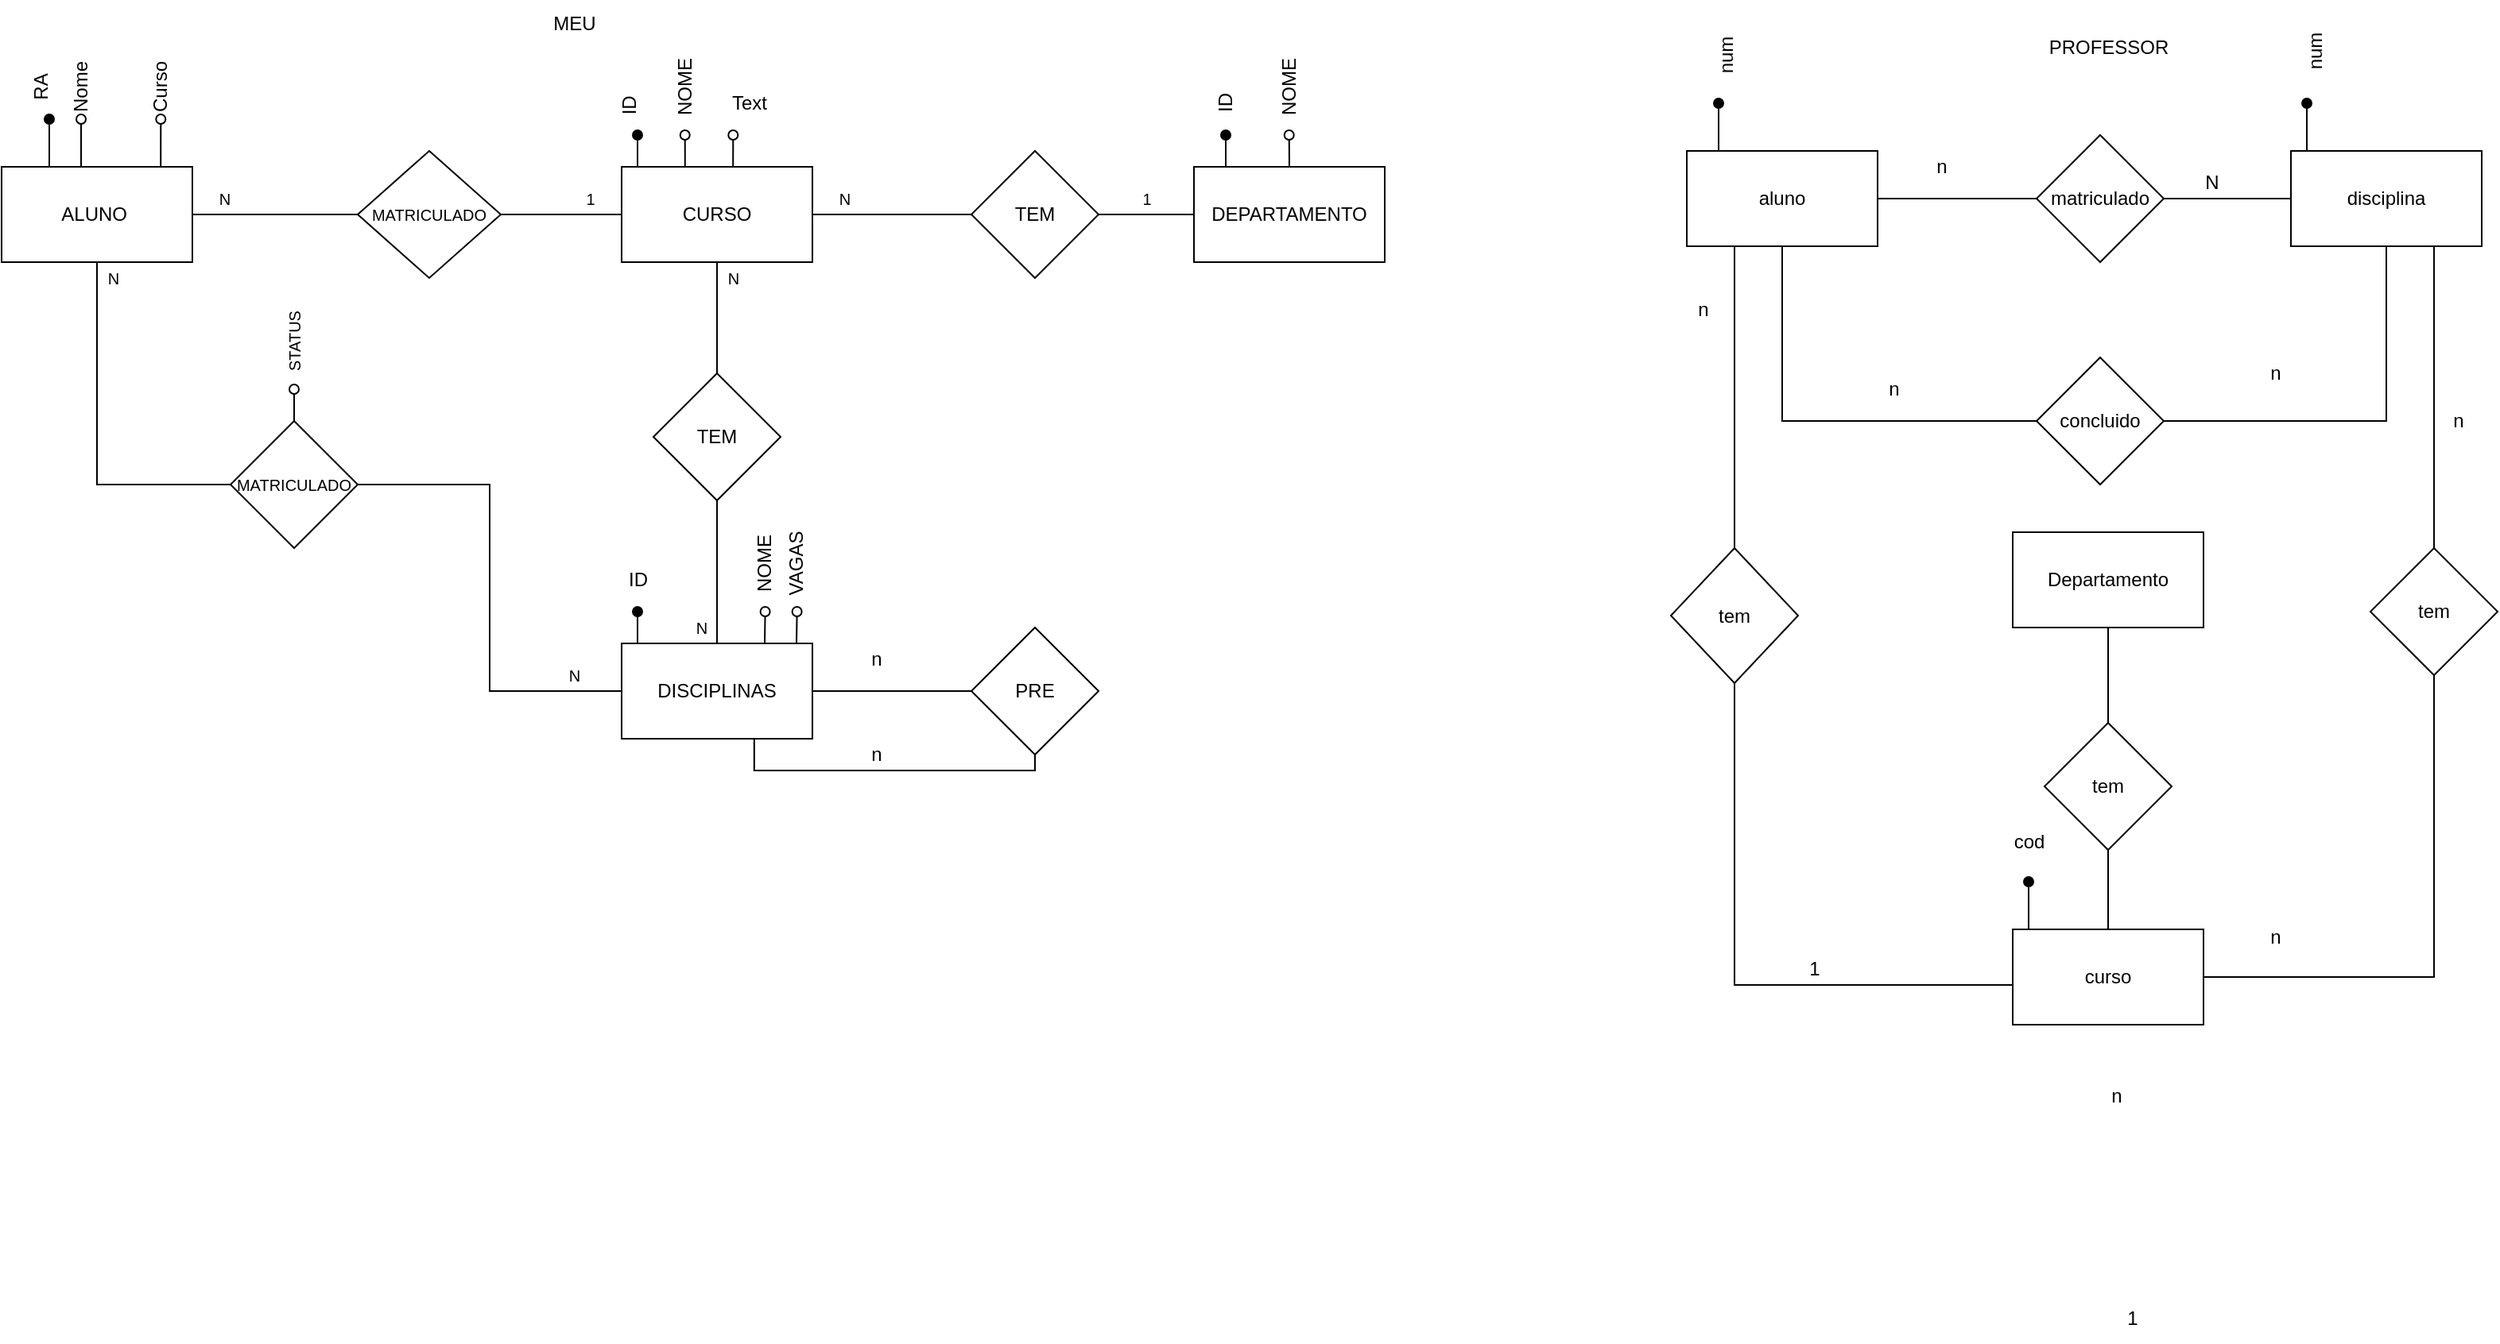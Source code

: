 <mxfile version="20.2.5" type="github">
  <diagram id="W4tqpCSKRpgrWZ5h4-77" name="Page-1">
    <mxGraphModel dx="1422" dy="794" grid="1" gridSize="10" guides="1" tooltips="1" connect="1" arrows="1" fold="1" page="1" pageScale="1" pageWidth="827" pageHeight="1169" math="0" shadow="0">
      <root>
        <mxCell id="0" />
        <mxCell id="1" parent="0" />
        <mxCell id="XQKA6E9SfsW4dxAdsVXB-2" style="edgeStyle=orthogonalEdgeStyle;rounded=0;orthogonalLoop=1;jettySize=auto;html=1;exitX=0.25;exitY=0;exitDx=0;exitDy=0;endArrow=oval;endFill=1;" parent="1" source="XQKA6E9SfsW4dxAdsVXB-1" edge="1">
          <mxGeometry relative="1" as="geometry">
            <mxPoint x="40" y="100" as="targetPoint" />
          </mxGeometry>
        </mxCell>
        <mxCell id="XQKA6E9SfsW4dxAdsVXB-5" style="edgeStyle=orthogonalEdgeStyle;rounded=0;orthogonalLoop=1;jettySize=auto;html=1;exitX=0.25;exitY=0;exitDx=0;exitDy=0;endArrow=oval;endFill=0;" parent="1" source="XQKA6E9SfsW4dxAdsVXB-1" edge="1">
          <mxGeometry relative="1" as="geometry">
            <mxPoint x="60" y="100" as="targetPoint" />
          </mxGeometry>
        </mxCell>
        <mxCell id="XQKA6E9SfsW4dxAdsVXB-7" style="edgeStyle=orthogonalEdgeStyle;rounded=0;orthogonalLoop=1;jettySize=auto;html=1;exitX=0.75;exitY=0;exitDx=0;exitDy=0;endArrow=oval;endFill=0;" parent="1" source="XQKA6E9SfsW4dxAdsVXB-1" edge="1">
          <mxGeometry relative="1" as="geometry">
            <mxPoint x="110.143" y="100" as="targetPoint" />
          </mxGeometry>
        </mxCell>
        <mxCell id="XQKA6E9SfsW4dxAdsVXB-10" value="" style="edgeStyle=orthogonalEdgeStyle;rounded=0;orthogonalLoop=1;jettySize=auto;html=1;endArrow=none;endFill=0;" parent="1" source="XQKA6E9SfsW4dxAdsVXB-1" target="XQKA6E9SfsW4dxAdsVXB-9" edge="1">
          <mxGeometry relative="1" as="geometry" />
        </mxCell>
        <mxCell id="XQKA6E9SfsW4dxAdsVXB-30" value="" style="edgeStyle=orthogonalEdgeStyle;rounded=0;orthogonalLoop=1;jettySize=auto;html=1;fontSize=12;endArrow=none;endFill=0;" parent="1" source="XQKA6E9SfsW4dxAdsVXB-1" target="XQKA6E9SfsW4dxAdsVXB-29" edge="1">
          <mxGeometry relative="1" as="geometry">
            <Array as="points">
              <mxPoint x="70" y="330" />
            </Array>
          </mxGeometry>
        </mxCell>
        <mxCell id="XQKA6E9SfsW4dxAdsVXB-1" value="ALUNO&amp;nbsp;" style="whiteSpace=wrap;html=1;" parent="1" vertex="1">
          <mxGeometry x="10" y="130" width="120" height="60" as="geometry" />
        </mxCell>
        <mxCell id="XQKA6E9SfsW4dxAdsVXB-3" value="RA" style="text;html=1;align=center;verticalAlign=middle;resizable=0;points=[];autosize=1;strokeColor=none;fillColor=none;rotation=-90;" parent="1" vertex="1">
          <mxGeometry x="20" y="70" width="30" height="20" as="geometry" />
        </mxCell>
        <mxCell id="XQKA6E9SfsW4dxAdsVXB-6" value="Nome" style="text;html=1;align=center;verticalAlign=middle;resizable=0;points=[];autosize=1;strokeColor=none;fillColor=none;rotation=-90;" parent="1" vertex="1">
          <mxGeometry x="35" y="70" width="50" height="20" as="geometry" />
        </mxCell>
        <mxCell id="XQKA6E9SfsW4dxAdsVXB-8" value="Curso" style="text;html=1;align=center;verticalAlign=middle;resizable=0;points=[];autosize=1;strokeColor=none;fillColor=none;rotation=-90;" parent="1" vertex="1">
          <mxGeometry x="85" y="70" width="50" height="20" as="geometry" />
        </mxCell>
        <mxCell id="XQKA6E9SfsW4dxAdsVXB-12" value="" style="edgeStyle=orthogonalEdgeStyle;rounded=0;orthogonalLoop=1;jettySize=auto;html=1;endArrow=none;endFill=0;" parent="1" source="XQKA6E9SfsW4dxAdsVXB-9" target="XQKA6E9SfsW4dxAdsVXB-11" edge="1">
          <mxGeometry relative="1" as="geometry" />
        </mxCell>
        <mxCell id="XQKA6E9SfsW4dxAdsVXB-9" value="&lt;font style=&quot;font-size: 10px;&quot;&gt;MATRICULADO&lt;/font&gt;" style="rhombus;whiteSpace=wrap;html=1;" parent="1" vertex="1">
          <mxGeometry x="234" y="120" width="90" height="80" as="geometry" />
        </mxCell>
        <mxCell id="XQKA6E9SfsW4dxAdsVXB-14" style="edgeStyle=orthogonalEdgeStyle;rounded=0;orthogonalLoop=1;jettySize=auto;html=1;exitX=0.25;exitY=0;exitDx=0;exitDy=0;fontSize=9;endArrow=oval;endFill=1;" parent="1" source="XQKA6E9SfsW4dxAdsVXB-11" edge="1">
          <mxGeometry relative="1" as="geometry">
            <mxPoint x="410" y="110" as="targetPoint" />
          </mxGeometry>
        </mxCell>
        <mxCell id="XQKA6E9SfsW4dxAdsVXB-16" style="edgeStyle=orthogonalEdgeStyle;rounded=0;orthogonalLoop=1;jettySize=auto;html=1;exitX=0.5;exitY=0;exitDx=0;exitDy=0;fontSize=12;endArrow=oval;endFill=0;" parent="1" source="XQKA6E9SfsW4dxAdsVXB-11" edge="1">
          <mxGeometry relative="1" as="geometry">
            <mxPoint x="439.857" y="110" as="targetPoint" />
          </mxGeometry>
        </mxCell>
        <mxCell id="XQKA6E9SfsW4dxAdsVXB-17" style="edgeStyle=orthogonalEdgeStyle;rounded=0;orthogonalLoop=1;jettySize=auto;html=1;exitX=0.75;exitY=0;exitDx=0;exitDy=0;fontSize=12;endArrow=oval;endFill=0;" parent="1" source="XQKA6E9SfsW4dxAdsVXB-11" edge="1">
          <mxGeometry relative="1" as="geometry">
            <mxPoint x="470.143" y="110" as="targetPoint" />
          </mxGeometry>
        </mxCell>
        <mxCell id="XQKA6E9SfsW4dxAdsVXB-21" value="" style="edgeStyle=orthogonalEdgeStyle;rounded=0;orthogonalLoop=1;jettySize=auto;html=1;fontSize=12;endArrow=none;endFill=0;" parent="1" source="XQKA6E9SfsW4dxAdsVXB-11" target="XQKA6E9SfsW4dxAdsVXB-20" edge="1">
          <mxGeometry relative="1" as="geometry" />
        </mxCell>
        <mxCell id="XQKA6E9SfsW4dxAdsVXB-38" value="" style="edgeStyle=orthogonalEdgeStyle;rounded=0;orthogonalLoop=1;jettySize=auto;html=1;fontSize=12;endArrow=none;endFill=0;" parent="1" source="XQKA6E9SfsW4dxAdsVXB-11" target="XQKA6E9SfsW4dxAdsVXB-37" edge="1">
          <mxGeometry relative="1" as="geometry" />
        </mxCell>
        <mxCell id="XQKA6E9SfsW4dxAdsVXB-11" value="CURSO" style="whiteSpace=wrap;html=1;" parent="1" vertex="1">
          <mxGeometry x="400" y="130" width="120" height="60" as="geometry" />
        </mxCell>
        <mxCell id="XQKA6E9SfsW4dxAdsVXB-15" value="&lt;font style=&quot;font-size: 12px;&quot;&gt;ID&amp;nbsp;&lt;/font&gt;" style="text;html=1;align=center;verticalAlign=middle;resizable=0;points=[];autosize=1;strokeColor=none;fillColor=none;fontSize=9;rotation=-90;" parent="1" vertex="1">
          <mxGeometry x="390" y="80" width="30" height="20" as="geometry" />
        </mxCell>
        <mxCell id="XQKA6E9SfsW4dxAdsVXB-18" value="NOME" style="text;html=1;align=center;verticalAlign=middle;resizable=0;points=[];autosize=1;strokeColor=none;fillColor=none;fontSize=12;rotation=-90;" parent="1" vertex="1">
          <mxGeometry x="415" y="70" width="50" height="20" as="geometry" />
        </mxCell>
        <mxCell id="XQKA6E9SfsW4dxAdsVXB-19" value="Text" style="text;html=1;align=center;verticalAlign=middle;resizable=0;points=[];autosize=1;strokeColor=none;fillColor=none;fontSize=12;" parent="1" vertex="1">
          <mxGeometry x="460" y="80" width="40" height="20" as="geometry" />
        </mxCell>
        <mxCell id="XQKA6E9SfsW4dxAdsVXB-23" value="" style="edgeStyle=orthogonalEdgeStyle;rounded=0;orthogonalLoop=1;jettySize=auto;html=1;fontSize=12;endArrow=none;endFill=0;" parent="1" source="XQKA6E9SfsW4dxAdsVXB-20" target="XQKA6E9SfsW4dxAdsVXB-22" edge="1">
          <mxGeometry relative="1" as="geometry" />
        </mxCell>
        <mxCell id="XQKA6E9SfsW4dxAdsVXB-20" value="TEM" style="rhombus;whiteSpace=wrap;html=1;" parent="1" vertex="1">
          <mxGeometry x="420" y="260" width="80" height="80" as="geometry" />
        </mxCell>
        <mxCell id="XQKA6E9SfsW4dxAdsVXB-24" style="edgeStyle=orthogonalEdgeStyle;rounded=0;orthogonalLoop=1;jettySize=auto;html=1;exitX=0.25;exitY=0;exitDx=0;exitDy=0;fontSize=12;endArrow=oval;endFill=1;" parent="1" source="XQKA6E9SfsW4dxAdsVXB-22" edge="1">
          <mxGeometry relative="1" as="geometry">
            <mxPoint x="410" y="410.0" as="targetPoint" />
          </mxGeometry>
        </mxCell>
        <mxCell id="XQKA6E9SfsW4dxAdsVXB-25" style="edgeStyle=orthogonalEdgeStyle;rounded=0;orthogonalLoop=1;jettySize=auto;html=1;exitX=0.75;exitY=0;exitDx=0;exitDy=0;fontSize=12;endArrow=oval;endFill=0;" parent="1" source="XQKA6E9SfsW4dxAdsVXB-22" edge="1">
          <mxGeometry relative="1" as="geometry">
            <mxPoint x="490.31" y="410.0" as="targetPoint" />
          </mxGeometry>
        </mxCell>
        <mxCell id="XQKA6E9SfsW4dxAdsVXB-35" value="" style="edgeStyle=orthogonalEdgeStyle;rounded=0;orthogonalLoop=1;jettySize=auto;html=1;fontSize=12;endArrow=none;endFill=0;" parent="1" source="XQKA6E9SfsW4dxAdsVXB-22" target="XQKA6E9SfsW4dxAdsVXB-34" edge="1">
          <mxGeometry relative="1" as="geometry" />
        </mxCell>
        <mxCell id="XQKA6E9SfsW4dxAdsVXB-22" value="DISCIPLINAS" style="whiteSpace=wrap;html=1;" parent="1" vertex="1">
          <mxGeometry x="400" y="430" width="120" height="60" as="geometry" />
        </mxCell>
        <mxCell id="XQKA6E9SfsW4dxAdsVXB-26" style="edgeStyle=orthogonalEdgeStyle;rounded=0;orthogonalLoop=1;jettySize=auto;html=1;exitX=0.75;exitY=0;exitDx=0;exitDy=0;fontSize=12;endArrow=oval;endFill=0;" parent="1" edge="1">
          <mxGeometry relative="1" as="geometry">
            <mxPoint x="510.31" y="410.0" as="targetPoint" />
            <mxPoint x="510" y="430.0" as="sourcePoint" />
          </mxGeometry>
        </mxCell>
        <mxCell id="XQKA6E9SfsW4dxAdsVXB-27" value="ID" style="text;html=1;align=center;verticalAlign=middle;resizable=0;points=[];autosize=1;strokeColor=none;fillColor=none;fontSize=12;" parent="1" vertex="1">
          <mxGeometry x="395" y="380" width="30" height="20" as="geometry" />
        </mxCell>
        <mxCell id="XQKA6E9SfsW4dxAdsVXB-28" value="NOME" style="text;html=1;align=center;verticalAlign=middle;resizable=0;points=[];autosize=1;strokeColor=none;fillColor=none;fontSize=12;rotation=-90;" parent="1" vertex="1">
          <mxGeometry x="465" y="370" width="50" height="20" as="geometry" />
        </mxCell>
        <mxCell id="XQKA6E9SfsW4dxAdsVXB-31" style="edgeStyle=orthogonalEdgeStyle;rounded=0;orthogonalLoop=1;jettySize=auto;html=1;entryX=0;entryY=0.5;entryDx=0;entryDy=0;fontSize=12;endArrow=none;endFill=0;" parent="1" source="XQKA6E9SfsW4dxAdsVXB-29" target="XQKA6E9SfsW4dxAdsVXB-22" edge="1">
          <mxGeometry relative="1" as="geometry" />
        </mxCell>
        <mxCell id="XQKA6E9SfsW4dxAdsVXB-68" style="edgeStyle=orthogonalEdgeStyle;rounded=0;orthogonalLoop=1;jettySize=auto;html=1;exitX=1;exitY=0;exitDx=0;exitDy=0;fontSize=10;endArrow=oval;endFill=0;" parent="1" source="XQKA6E9SfsW4dxAdsVXB-29" edge="1">
          <mxGeometry relative="1" as="geometry">
            <mxPoint x="194" y="270" as="targetPoint" />
            <Array as="points">
              <mxPoint x="194" y="310" />
            </Array>
          </mxGeometry>
        </mxCell>
        <mxCell id="XQKA6E9SfsW4dxAdsVXB-29" value="&lt;font style=&quot;font-size: 10px;&quot;&gt;MATRICULADO&lt;/font&gt;" style="rhombus;whiteSpace=wrap;html=1;" parent="1" vertex="1">
          <mxGeometry x="154" y="290" width="80" height="80" as="geometry" />
        </mxCell>
        <mxCell id="XQKA6E9SfsW4dxAdsVXB-33" value="VAGAS" style="text;html=1;align=center;verticalAlign=middle;resizable=0;points=[];autosize=1;strokeColor=none;fillColor=none;fontSize=12;rotation=-90;" parent="1" vertex="1">
          <mxGeometry x="480" y="370" width="60" height="20" as="geometry" />
        </mxCell>
        <mxCell id="XQKA6E9SfsW4dxAdsVXB-36" style="edgeStyle=orthogonalEdgeStyle;rounded=0;orthogonalLoop=1;jettySize=auto;html=1;entryX=0.695;entryY=1.006;entryDx=0;entryDy=0;entryPerimeter=0;fontSize=12;endArrow=none;endFill=0;" parent="1" source="XQKA6E9SfsW4dxAdsVXB-34" target="XQKA6E9SfsW4dxAdsVXB-22" edge="1">
          <mxGeometry relative="1" as="geometry">
            <Array as="points">
              <mxPoint x="660" y="510" />
              <mxPoint x="483" y="510" />
            </Array>
          </mxGeometry>
        </mxCell>
        <mxCell id="XQKA6E9SfsW4dxAdsVXB-34" value="PRE" style="rhombus;whiteSpace=wrap;html=1;" parent="1" vertex="1">
          <mxGeometry x="620" y="420" width="80" height="80" as="geometry" />
        </mxCell>
        <mxCell id="XQKA6E9SfsW4dxAdsVXB-40" value="" style="edgeStyle=orthogonalEdgeStyle;rounded=0;orthogonalLoop=1;jettySize=auto;html=1;fontSize=12;endArrow=none;endFill=0;" parent="1" source="XQKA6E9SfsW4dxAdsVXB-37" target="XQKA6E9SfsW4dxAdsVXB-39" edge="1">
          <mxGeometry relative="1" as="geometry" />
        </mxCell>
        <mxCell id="XQKA6E9SfsW4dxAdsVXB-37" value="TEM" style="rhombus;whiteSpace=wrap;html=1;" parent="1" vertex="1">
          <mxGeometry x="620" y="120" width="80" height="80" as="geometry" />
        </mxCell>
        <mxCell id="XQKA6E9SfsW4dxAdsVXB-49" style="edgeStyle=orthogonalEdgeStyle;rounded=0;orthogonalLoop=1;jettySize=auto;html=1;exitX=0.25;exitY=0;exitDx=0;exitDy=0;fontSize=12;endArrow=oval;endFill=1;" parent="1" source="XQKA6E9SfsW4dxAdsVXB-39" edge="1">
          <mxGeometry relative="1" as="geometry">
            <mxPoint x="780" y="110" as="targetPoint" />
          </mxGeometry>
        </mxCell>
        <mxCell id="XQKA6E9SfsW4dxAdsVXB-50" style="edgeStyle=orthogonalEdgeStyle;rounded=0;orthogonalLoop=1;jettySize=auto;html=1;exitX=0.5;exitY=0;exitDx=0;exitDy=0;fontSize=12;endArrow=oval;endFill=0;" parent="1" source="XQKA6E9SfsW4dxAdsVXB-39" edge="1">
          <mxGeometry relative="1" as="geometry">
            <mxPoint x="819.857" y="110" as="targetPoint" />
          </mxGeometry>
        </mxCell>
        <mxCell id="XQKA6E9SfsW4dxAdsVXB-39" value="DEPARTAMENTO" style="whiteSpace=wrap;html=1;" parent="1" vertex="1">
          <mxGeometry x="760" y="130" width="120" height="60" as="geometry" />
        </mxCell>
        <mxCell id="XQKA6E9SfsW4dxAdsVXB-52" value="ID" style="text;html=1;align=center;verticalAlign=middle;resizable=0;points=[];autosize=1;strokeColor=none;fillColor=none;fontSize=12;rotation=-90;" parent="1" vertex="1">
          <mxGeometry x="765" y="80" width="30" height="20" as="geometry" />
        </mxCell>
        <mxCell id="XQKA6E9SfsW4dxAdsVXB-53" value="NOME" style="text;html=1;align=center;verticalAlign=middle;resizable=0;points=[];autosize=1;strokeColor=none;fillColor=none;fontSize=12;rotation=-90;" parent="1" vertex="1">
          <mxGeometry x="795" y="70" width="50" height="20" as="geometry" />
        </mxCell>
        <mxCell id="XQKA6E9SfsW4dxAdsVXB-58" value="N" style="text;html=1;align=center;verticalAlign=middle;resizable=0;points=[];autosize=1;strokeColor=none;fillColor=none;fontSize=10;" parent="1" vertex="1">
          <mxGeometry x="140" y="140" width="20" height="20" as="geometry" />
        </mxCell>
        <mxCell id="XQKA6E9SfsW4dxAdsVXB-59" value="1" style="text;html=1;align=center;verticalAlign=middle;resizable=0;points=[];autosize=1;strokeColor=none;fillColor=none;fontSize=10;" parent="1" vertex="1">
          <mxGeometry x="370" y="140" width="20" height="20" as="geometry" />
        </mxCell>
        <mxCell id="XQKA6E9SfsW4dxAdsVXB-60" value="N" style="text;html=1;align=center;verticalAlign=middle;resizable=0;points=[];autosize=1;strokeColor=none;fillColor=none;fontSize=10;" parent="1" vertex="1">
          <mxGeometry x="530" y="140" width="20" height="20" as="geometry" />
        </mxCell>
        <mxCell id="XQKA6E9SfsW4dxAdsVXB-61" value="1" style="text;html=1;align=center;verticalAlign=middle;resizable=0;points=[];autosize=1;strokeColor=none;fillColor=none;fontSize=10;" parent="1" vertex="1">
          <mxGeometry x="720" y="140" width="20" height="20" as="geometry" />
        </mxCell>
        <mxCell id="XQKA6E9SfsW4dxAdsVXB-62" value="N" style="text;html=1;align=center;verticalAlign=middle;resizable=0;points=[];autosize=1;strokeColor=none;fillColor=none;fontSize=10;" parent="1" vertex="1">
          <mxGeometry x="460" y="190" width="20" height="20" as="geometry" />
        </mxCell>
        <mxCell id="XQKA6E9SfsW4dxAdsVXB-63" value="N" style="text;html=1;align=center;verticalAlign=middle;resizable=0;points=[];autosize=1;strokeColor=none;fillColor=none;fontSize=10;" parent="1" vertex="1">
          <mxGeometry x="440" y="410" width="20" height="20" as="geometry" />
        </mxCell>
        <mxCell id="XQKA6E9SfsW4dxAdsVXB-64" value="N" style="text;html=1;align=center;verticalAlign=middle;resizable=0;points=[];autosize=1;strokeColor=none;fillColor=none;fontSize=10;" parent="1" vertex="1">
          <mxGeometry x="70" y="190" width="20" height="20" as="geometry" />
        </mxCell>
        <mxCell id="XQKA6E9SfsW4dxAdsVXB-66" value="N" style="text;html=1;align=center;verticalAlign=middle;resizable=0;points=[];autosize=1;strokeColor=none;fillColor=none;fontSize=10;" parent="1" vertex="1">
          <mxGeometry x="360" y="440" width="20" height="20" as="geometry" />
        </mxCell>
        <mxCell id="XQKA6E9SfsW4dxAdsVXB-69" value="STATUS" style="text;html=1;align=center;verticalAlign=middle;resizable=0;points=[];autosize=1;strokeColor=none;fillColor=none;fontSize=10;rotation=-90;" parent="1" vertex="1">
          <mxGeometry x="169" y="230" width="50" height="20" as="geometry" />
        </mxCell>
        <mxCell id="upLe4TXpQlZYvYr_M6zK-1" value="PROFESSOR" style="text;html=1;align=center;verticalAlign=middle;resizable=0;points=[];autosize=1;strokeColor=none;fillColor=none;" vertex="1" parent="1">
          <mxGeometry x="1285" y="40" width="100" height="30" as="geometry" />
        </mxCell>
        <mxCell id="upLe4TXpQlZYvYr_M6zK-3" style="edgeStyle=orthogonalEdgeStyle;rounded=0;orthogonalLoop=1;jettySize=auto;html=1;exitX=0.25;exitY=0;exitDx=0;exitDy=0;endArrow=oval;endFill=1;" edge="1" parent="1" source="upLe4TXpQlZYvYr_M6zK-2">
          <mxGeometry relative="1" as="geometry">
            <mxPoint x="1090" y="90" as="targetPoint" />
          </mxGeometry>
        </mxCell>
        <mxCell id="upLe4TXpQlZYvYr_M6zK-6" value="" style="edgeStyle=orthogonalEdgeStyle;rounded=0;orthogonalLoop=1;jettySize=auto;html=1;endArrow=none;endFill=0;" edge="1" parent="1" source="upLe4TXpQlZYvYr_M6zK-2" target="upLe4TXpQlZYvYr_M6zK-5">
          <mxGeometry relative="1" as="geometry" />
        </mxCell>
        <mxCell id="upLe4TXpQlZYvYr_M6zK-16" value="" style="edgeStyle=orthogonalEdgeStyle;rounded=0;orthogonalLoop=1;jettySize=auto;html=1;endArrow=none;endFill=0;" edge="1" parent="1" source="upLe4TXpQlZYvYr_M6zK-2" target="upLe4TXpQlZYvYr_M6zK-15">
          <mxGeometry relative="1" as="geometry">
            <Array as="points">
              <mxPoint x="1130" y="290" />
            </Array>
          </mxGeometry>
        </mxCell>
        <mxCell id="upLe4TXpQlZYvYr_M6zK-2" value="aluno" style="rounded=0;whiteSpace=wrap;html=1;" vertex="1" parent="1">
          <mxGeometry x="1070" y="120" width="120" height="60" as="geometry" />
        </mxCell>
        <mxCell id="upLe4TXpQlZYvYr_M6zK-4" value="num" style="text;html=1;align=center;verticalAlign=middle;resizable=0;points=[];autosize=1;strokeColor=none;fillColor=none;rotation=-90;" vertex="1" parent="1">
          <mxGeometry x="1070" y="45" width="50" height="30" as="geometry" />
        </mxCell>
        <mxCell id="upLe4TXpQlZYvYr_M6zK-8" value="" style="edgeStyle=orthogonalEdgeStyle;rounded=0;orthogonalLoop=1;jettySize=auto;html=1;endArrow=none;endFill=0;" edge="1" parent="1" source="upLe4TXpQlZYvYr_M6zK-5" target="upLe4TXpQlZYvYr_M6zK-7">
          <mxGeometry relative="1" as="geometry" />
        </mxCell>
        <mxCell id="upLe4TXpQlZYvYr_M6zK-5" value="matriculado" style="rhombus;whiteSpace=wrap;html=1;rounded=0;" vertex="1" parent="1">
          <mxGeometry x="1290" y="110" width="80" height="80" as="geometry" />
        </mxCell>
        <mxCell id="upLe4TXpQlZYvYr_M6zK-7" value="disciplina" style="whiteSpace=wrap;html=1;rounded=0;" vertex="1" parent="1">
          <mxGeometry x="1450" y="120" width="120" height="60" as="geometry" />
        </mxCell>
        <mxCell id="upLe4TXpQlZYvYr_M6zK-9" style="edgeStyle=orthogonalEdgeStyle;rounded=0;orthogonalLoop=1;jettySize=auto;html=1;exitX=0.25;exitY=0;exitDx=0;exitDy=0;endArrow=oval;endFill=1;" edge="1" parent="1">
          <mxGeometry relative="1" as="geometry">
            <mxPoint x="1460" y="90" as="targetPoint" />
            <mxPoint x="1470" y="120" as="sourcePoint" />
          </mxGeometry>
        </mxCell>
        <mxCell id="upLe4TXpQlZYvYr_M6zK-10" value="num" style="text;html=1;align=center;verticalAlign=middle;resizable=0;points=[];autosize=1;strokeColor=none;fillColor=none;rotation=-90;" vertex="1" parent="1">
          <mxGeometry x="1440" y="42.5" width="50" height="30" as="geometry" />
        </mxCell>
        <mxCell id="upLe4TXpQlZYvYr_M6zK-11" value="N" style="text;html=1;align=center;verticalAlign=middle;resizable=0;points=[];autosize=1;strokeColor=none;fillColor=none;" vertex="1" parent="1">
          <mxGeometry x="1385" y="125" width="30" height="30" as="geometry" />
        </mxCell>
        <mxCell id="upLe4TXpQlZYvYr_M6zK-17" style="edgeStyle=orthogonalEdgeStyle;rounded=0;orthogonalLoop=1;jettySize=auto;html=1;entryX=0.5;entryY=1;entryDx=0;entryDy=0;endArrow=none;endFill=0;" edge="1" parent="1" source="upLe4TXpQlZYvYr_M6zK-15" target="upLe4TXpQlZYvYr_M6zK-7">
          <mxGeometry relative="1" as="geometry" />
        </mxCell>
        <mxCell id="upLe4TXpQlZYvYr_M6zK-15" value="concluido" style="rhombus;whiteSpace=wrap;html=1;rounded=0;" vertex="1" parent="1">
          <mxGeometry x="1290" y="250" width="80" height="80" as="geometry" />
        </mxCell>
        <mxCell id="upLe4TXpQlZYvYr_M6zK-29" value="" style="edgeStyle=orthogonalEdgeStyle;rounded=0;orthogonalLoop=1;jettySize=auto;html=1;endArrow=none;endFill=0;exitX=0.5;exitY=1;exitDx=0;exitDy=0;" edge="1" parent="1" source="upLe4TXpQlZYvYr_M6zK-26" target="upLe4TXpQlZYvYr_M6zK-28">
          <mxGeometry relative="1" as="geometry">
            <mxPoint x="1100" y="570" as="sourcePoint" />
            <Array as="points">
              <mxPoint x="1100" y="645" />
            </Array>
          </mxGeometry>
        </mxCell>
        <mxCell id="upLe4TXpQlZYvYr_M6zK-32" style="edgeStyle=orthogonalEdgeStyle;rounded=0;orthogonalLoop=1;jettySize=auto;html=1;exitX=0.5;exitY=0;exitDx=0;exitDy=0;entryX=0.25;entryY=1;entryDx=0;entryDy=0;endArrow=none;endFill=0;" edge="1" parent="1" source="upLe4TXpQlZYvYr_M6zK-26" target="upLe4TXpQlZYvYr_M6zK-2">
          <mxGeometry relative="1" as="geometry" />
        </mxCell>
        <mxCell id="upLe4TXpQlZYvYr_M6zK-26" value="tem" style="rhombus;whiteSpace=wrap;html=1;" vertex="1" parent="1">
          <mxGeometry x="1060" y="370" width="80" height="85" as="geometry" />
        </mxCell>
        <mxCell id="upLe4TXpQlZYvYr_M6zK-30" style="edgeStyle=orthogonalEdgeStyle;rounded=0;orthogonalLoop=1;jettySize=auto;html=1;exitX=0.25;exitY=0;exitDx=0;exitDy=0;endArrow=oval;endFill=1;" edge="1" parent="1" source="upLe4TXpQlZYvYr_M6zK-28">
          <mxGeometry relative="1" as="geometry">
            <mxPoint x="1285" y="580" as="targetPoint" />
          </mxGeometry>
        </mxCell>
        <mxCell id="upLe4TXpQlZYvYr_M6zK-34" value="" style="edgeStyle=orthogonalEdgeStyle;rounded=0;orthogonalLoop=1;jettySize=auto;html=1;endArrow=none;endFill=0;" edge="1" parent="1" source="upLe4TXpQlZYvYr_M6zK-28" target="upLe4TXpQlZYvYr_M6zK-33">
          <mxGeometry relative="1" as="geometry" />
        </mxCell>
        <mxCell id="upLe4TXpQlZYvYr_M6zK-38" value="" style="edgeStyle=orthogonalEdgeStyle;rounded=0;orthogonalLoop=1;jettySize=auto;html=1;endArrow=none;endFill=0;" edge="1" parent="1" source="upLe4TXpQlZYvYr_M6zK-28" target="upLe4TXpQlZYvYr_M6zK-37">
          <mxGeometry relative="1" as="geometry" />
        </mxCell>
        <mxCell id="upLe4TXpQlZYvYr_M6zK-28" value="curso" style="whiteSpace=wrap;html=1;" vertex="1" parent="1">
          <mxGeometry x="1275" y="610" width="120" height="60" as="geometry" />
        </mxCell>
        <mxCell id="upLe4TXpQlZYvYr_M6zK-31" value="cod" style="text;html=1;align=center;verticalAlign=middle;resizable=0;points=[];autosize=1;strokeColor=none;fillColor=none;" vertex="1" parent="1">
          <mxGeometry x="1265" y="540" width="40" height="30" as="geometry" />
        </mxCell>
        <mxCell id="upLe4TXpQlZYvYr_M6zK-35" style="edgeStyle=orthogonalEdgeStyle;rounded=0;orthogonalLoop=1;jettySize=auto;html=1;endArrow=none;endFill=0;entryX=0.75;entryY=1;entryDx=0;entryDy=0;" edge="1" parent="1" source="upLe4TXpQlZYvYr_M6zK-33" target="upLe4TXpQlZYvYr_M6zK-7">
          <mxGeometry relative="1" as="geometry">
            <mxPoint x="1535" y="180" as="targetPoint" />
          </mxGeometry>
        </mxCell>
        <mxCell id="upLe4TXpQlZYvYr_M6zK-33" value="tem" style="rhombus;whiteSpace=wrap;html=1;" vertex="1" parent="1">
          <mxGeometry x="1500" y="370" width="80" height="80" as="geometry" />
        </mxCell>
        <mxCell id="upLe4TXpQlZYvYr_M6zK-36" value="n" style="text;html=1;align=center;verticalAlign=middle;resizable=0;points=[];autosize=1;strokeColor=none;fillColor=none;" vertex="1" parent="1">
          <mxGeometry x="1215" y="115" width="30" height="30" as="geometry" />
        </mxCell>
        <mxCell id="upLe4TXpQlZYvYr_M6zK-40" value="" style="edgeStyle=orthogonalEdgeStyle;rounded=0;orthogonalLoop=1;jettySize=auto;html=1;endArrow=none;endFill=0;" edge="1" parent="1" source="upLe4TXpQlZYvYr_M6zK-37" target="upLe4TXpQlZYvYr_M6zK-39">
          <mxGeometry relative="1" as="geometry" />
        </mxCell>
        <mxCell id="upLe4TXpQlZYvYr_M6zK-37" value="tem" style="rhombus;whiteSpace=wrap;html=1;" vertex="1" parent="1">
          <mxGeometry x="1295" y="480" width="80" height="80" as="geometry" />
        </mxCell>
        <mxCell id="upLe4TXpQlZYvYr_M6zK-39" value="Departamento" style="whiteSpace=wrap;html=1;" vertex="1" parent="1">
          <mxGeometry x="1275" y="360" width="120" height="60" as="geometry" />
        </mxCell>
        <mxCell id="upLe4TXpQlZYvYr_M6zK-43" value="n" style="text;html=1;align=center;verticalAlign=middle;resizable=0;points=[];autosize=1;strokeColor=none;fillColor=none;" vertex="1" parent="1">
          <mxGeometry x="545" y="425" width="30" height="30" as="geometry" />
        </mxCell>
        <mxCell id="upLe4TXpQlZYvYr_M6zK-44" value="n" style="text;html=1;align=center;verticalAlign=middle;resizable=0;points=[];autosize=1;strokeColor=none;fillColor=none;" vertex="1" parent="1">
          <mxGeometry x="545" y="485" width="30" height="30" as="geometry" />
        </mxCell>
        <mxCell id="upLe4TXpQlZYvYr_M6zK-45" value="n" style="text;html=1;align=center;verticalAlign=middle;resizable=0;points=[];autosize=1;strokeColor=none;fillColor=none;" vertex="1" parent="1">
          <mxGeometry x="1065" y="205" width="30" height="30" as="geometry" />
        </mxCell>
        <mxCell id="upLe4TXpQlZYvYr_M6zK-46" value="1" style="text;html=1;align=center;verticalAlign=middle;resizable=0;points=[];autosize=1;strokeColor=none;fillColor=none;" vertex="1" parent="1">
          <mxGeometry x="1135" y="620" width="30" height="30" as="geometry" />
        </mxCell>
        <mxCell id="upLe4TXpQlZYvYr_M6zK-47" value="n" style="text;html=1;align=center;verticalAlign=middle;resizable=0;points=[];autosize=1;strokeColor=none;fillColor=none;" vertex="1" parent="1">
          <mxGeometry x="1325" y="700" width="30" height="30" as="geometry" />
        </mxCell>
        <mxCell id="upLe4TXpQlZYvYr_M6zK-48" value="1" style="text;html=1;align=center;verticalAlign=middle;resizable=0;points=[];autosize=1;strokeColor=none;fillColor=none;" vertex="1" parent="1">
          <mxGeometry x="1335" y="840" width="30" height="30" as="geometry" />
        </mxCell>
        <mxCell id="upLe4TXpQlZYvYr_M6zK-49" value="n" style="text;html=1;align=center;verticalAlign=middle;resizable=0;points=[];autosize=1;strokeColor=none;fillColor=none;" vertex="1" parent="1">
          <mxGeometry x="1540" y="275" width="30" height="30" as="geometry" />
        </mxCell>
        <mxCell id="upLe4TXpQlZYvYr_M6zK-50" value="n" style="text;html=1;align=center;verticalAlign=middle;resizable=0;points=[];autosize=1;strokeColor=none;fillColor=none;" vertex="1" parent="1">
          <mxGeometry x="1425" y="600" width="30" height="30" as="geometry" />
        </mxCell>
        <mxCell id="upLe4TXpQlZYvYr_M6zK-51" value="n" style="text;html=1;align=center;verticalAlign=middle;resizable=0;points=[];autosize=1;strokeColor=none;fillColor=none;" vertex="1" parent="1">
          <mxGeometry x="1185" y="255" width="30" height="30" as="geometry" />
        </mxCell>
        <mxCell id="upLe4TXpQlZYvYr_M6zK-52" value="n" style="text;html=1;align=center;verticalAlign=middle;resizable=0;points=[];autosize=1;strokeColor=none;fillColor=none;" vertex="1" parent="1">
          <mxGeometry x="1425" y="245" width="30" height="30" as="geometry" />
        </mxCell>
        <mxCell id="upLe4TXpQlZYvYr_M6zK-53" value="MEU" style="text;html=1;align=center;verticalAlign=middle;resizable=0;points=[];autosize=1;strokeColor=none;fillColor=none;" vertex="1" parent="1">
          <mxGeometry x="345" y="25" width="50" height="30" as="geometry" />
        </mxCell>
      </root>
    </mxGraphModel>
  </diagram>
</mxfile>
